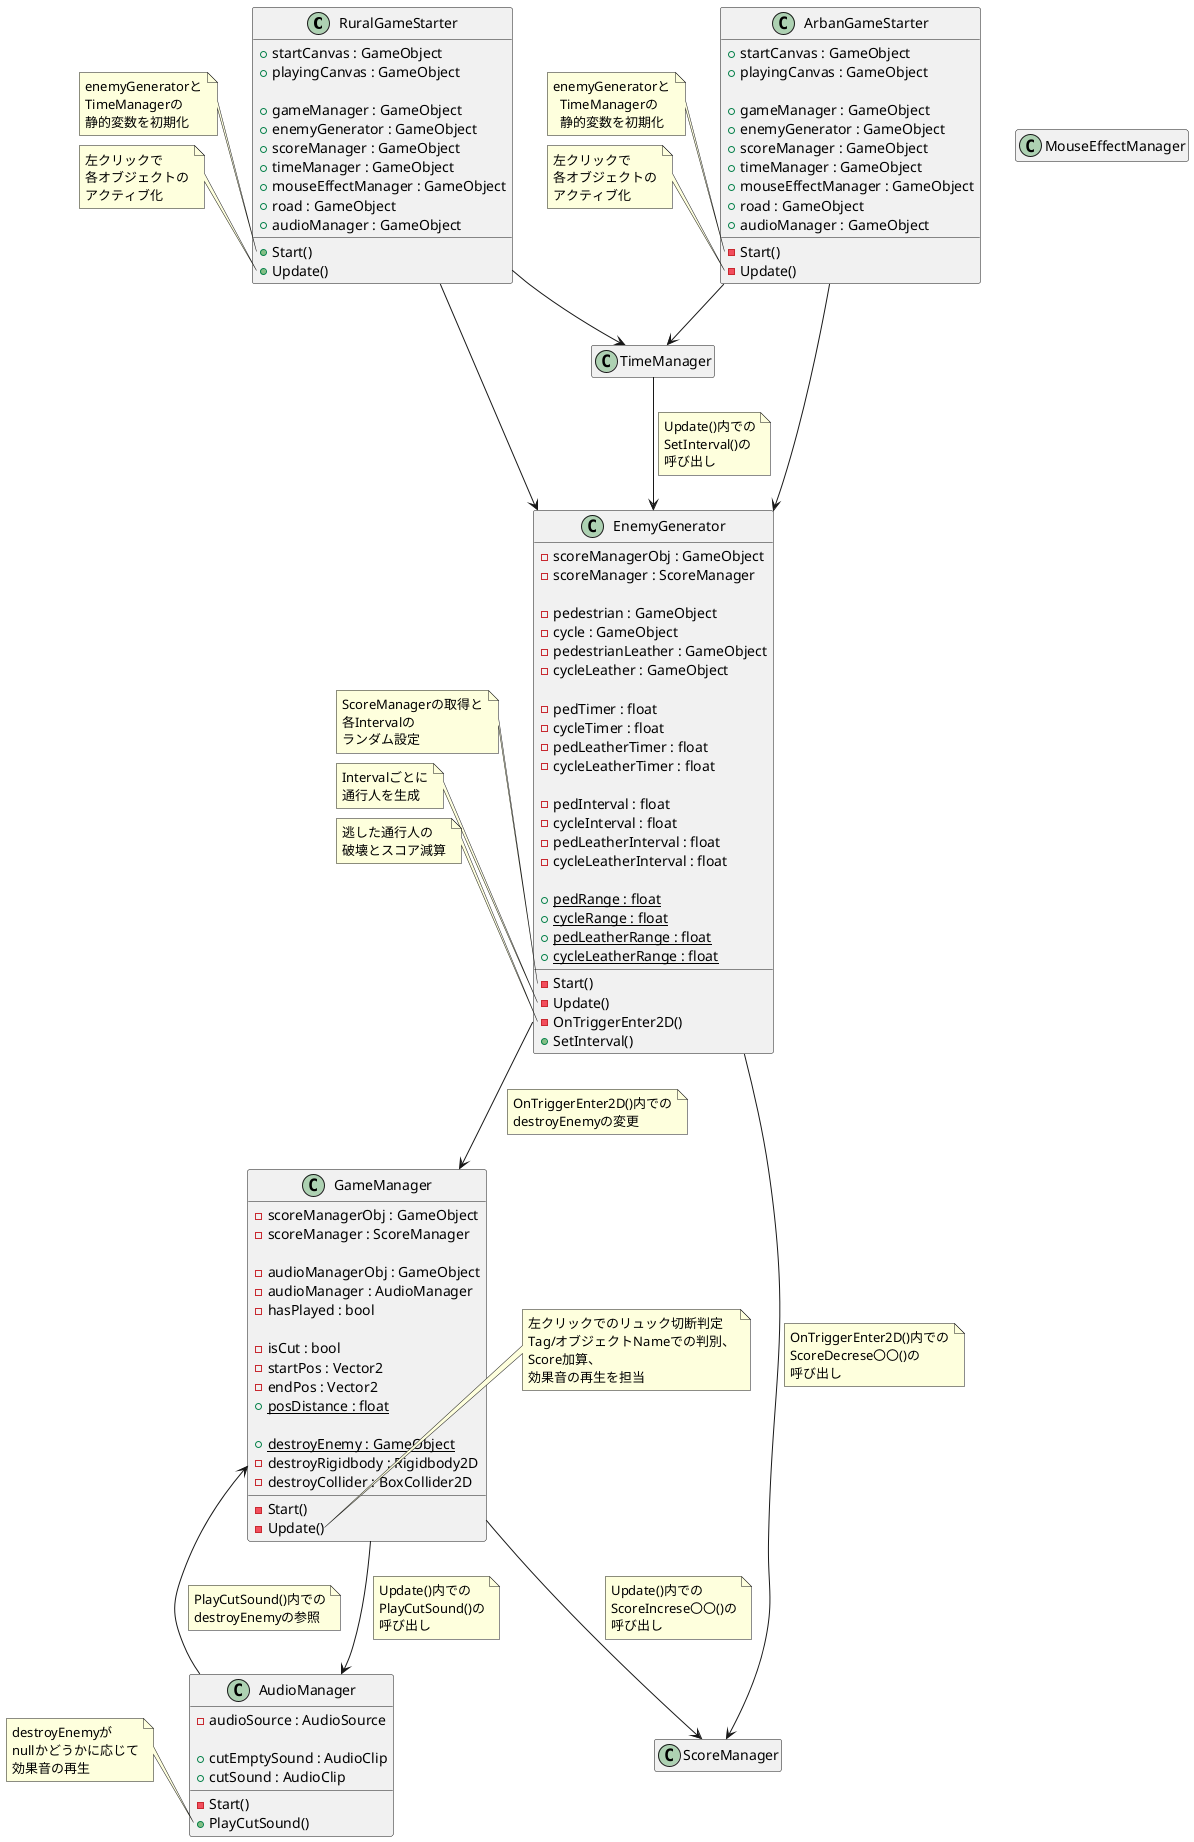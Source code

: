 @startuml
hide empty members

class RuralGameStarter
{
+ startCanvas : GameObject
+ playingCanvas : GameObject

+ gameManager : GameObject
+ enemyGenerator : GameObject
+ scoreManager : GameObject
+ timeManager : GameObject
+ mouseEffectManager : GameObject
+ road : GameObject
+ audioManager : GameObject
+ Start()
+ Update()
}
note left of RuralGameStarter::Start
  enemyGeneratorと
  TimeManagerの
  静的変数を初期化
end note
note left of RuralGameStarter::Update
  左クリックで
  各オブジェクトの
  アクティブ化
end note

RuralGameStarter --> TimeManager
RuralGameStarter --> EnemyGenerator

class ArbanGameStarter
{
+ startCanvas : GameObject
+ playingCanvas : GameObject

+ gameManager : GameObject
+ enemyGenerator : GameObject
+ scoreManager : GameObject
+ timeManager : GameObject
+ mouseEffectManager : GameObject
+ road : GameObject
+ audioManager : GameObject
- Start()
- Update()
}
note left of ArbanGameStarter::Start
  enemyGeneratorと
    TimeManagerの
    静的変数を初期化
end note
note left of ArbanGameStarter::Update
  左クリックで
  各オブジェクトの
  アクティブ化
end note

ArbanGameStarter --> TimeManager
ArbanGameStarter --> EnemyGenerator

class EnemyGenerator
{
- scoreManagerObj : GameObject
- scoreManager : ScoreManager

- pedestrian : GameObject
- cycle : GameObject
- pedestrianLeather : GameObject
- cycleLeather : GameObject

- pedTimer : float
- cycleTimer : float
- pedLeatherTimer : float
- cycleLeatherTimer : float

- pedInterval : float
- cycleInterval : float
- pedLeatherInterval : float
- cycleLeatherInterval : float

+ {static} pedRange : float
+ {static} cycleRange : float
+ {static} pedLeatherRange : float
+ {static} cycleLeatherRange : float

- Start()
- Update()
- OnTriggerEnter2D()
+ SetInterval()
}
note left of EnemyGenerator::Start
  ScoreManagerの取得と
  各Intervalの
  ランダム設定
end note
note left of EnemyGenerator::Update
  Intervalごとに
  通行人を生成
end note
note left of EnemyGenerator::OnTriggerEnter2D
  逃した通行人の
  破壊とスコア減算
end note

EnemyGenerator --> GameManager
note right on link
  OnTriggerEnter2D()内での
  destroyEnemyの変更
end note
EnemyGenerator --> ScoreManager
note right on link
  OnTriggerEnter2D()内での
  ScoreDecrese〇〇()の
  呼び出し
end note

class GameManager
{
- scoreManagerObj : GameObject
- scoreManager : ScoreManager

- audioManagerObj : GameObject
- audioManager : AudioManager
- hasPlayed : bool

- isCut : bool
- startPos : Vector2
- endPos : Vector2
+ {static} posDistance : float

+ {static} destroyEnemy : GameObject
- destroyRigidbody : Rigidbody2D
- destroyCollider : BoxCollider2D

- Start()
- Update()
}
note left of GameManager::Update
    左クリックでのリュック切断判定
    Tag/オブジェクトNameでの判別、
    Score加算、
    効果音の再生を担当
end note

GameManager --> AudioManager
note right on link
  Update()内での
  PlayCutSound()の
  呼び出し
end note
GameManager --> ScoreManager
note right on link
  Update()内での
  ScoreIncrese〇〇()の
  呼び出し
end note

class ScoreManager
{

}

class TimeManager
{

}

TimeManager --> EnemyGenerator
note right on link
  Update()内での
  SetInterval()の
  呼び出し
end note

class MouseEffectManager
{

}

class AudioManager
{
- audioSource : AudioSource

+ cutEmptySound : AudioClip
+ cutSound : AudioClip

- Start()
+ PlayCutSound()
}
note left of AudioManager::PlayCutSound
  destroyEnemyが
  nullかどうかに応じて
  効果音の再生
end note

AudioManager --> GameManager
note right on link
  PlayCutSound()内での
  destroyEnemyの参照
end note

@enduml
